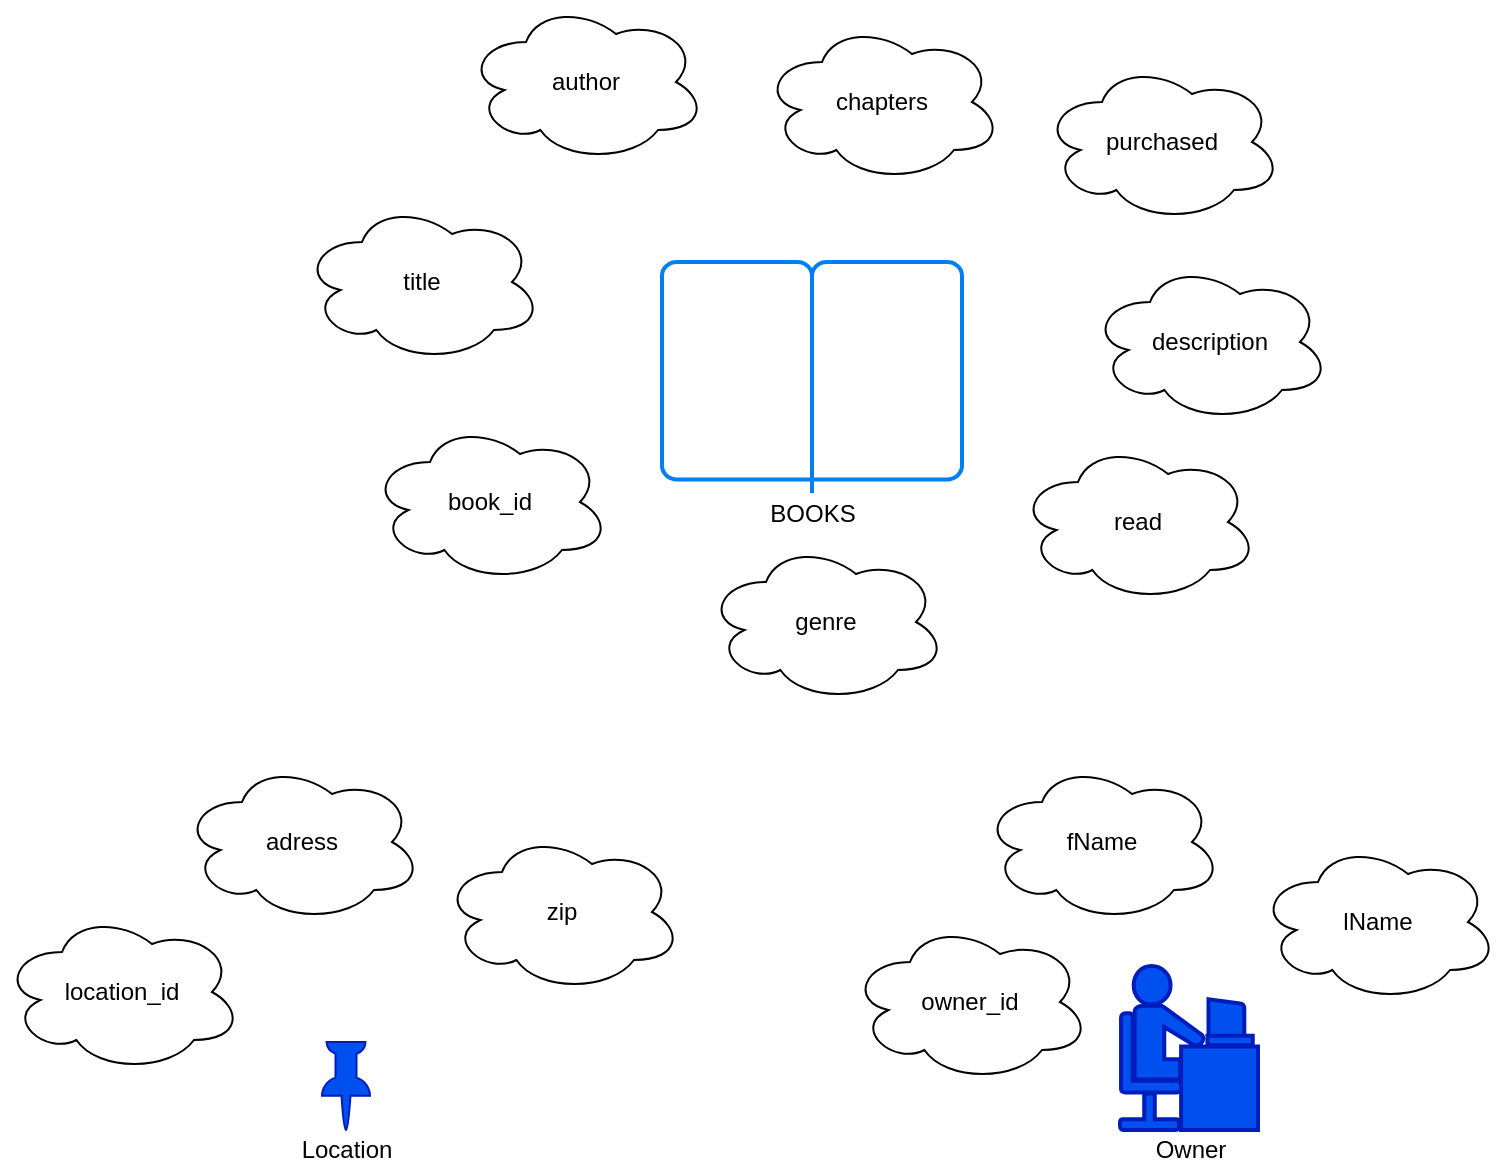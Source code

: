 <mxfile>
    <diagram id="9NxstFvH284EXf1doNHl" name="Define the Purpose">
        <mxGraphModel dx="1426" dy="846" grid="1" gridSize="10" guides="1" tooltips="1" connect="1" arrows="1" fold="1" page="1" pageScale="1" pageWidth="827" pageHeight="1169" math="0" shadow="0">
            <root>
                <mxCell id="0"/>
                <mxCell id="1" parent="0"/>
                <mxCell id="3" value="" style="html=1;verticalLabelPosition=bottom;align=center;labelBackgroundColor=#ffffff;verticalAlign=top;strokeWidth=2;strokeColor=#0080F0;shadow=0;dashed=0;shape=mxgraph.ios7.icons.book;" vertex="1" parent="1">
                    <mxGeometry x="380" y="260" width="150" height="115.5" as="geometry"/>
                </mxCell>
                <mxCell id="4" value="book_id" style="ellipse;shape=cloud;whiteSpace=wrap;html=1;" vertex="1" parent="1">
                    <mxGeometry x="234" y="340" width="120" height="80" as="geometry"/>
                </mxCell>
                <mxCell id="5" value="title" style="ellipse;shape=cloud;whiteSpace=wrap;html=1;" vertex="1" parent="1">
                    <mxGeometry x="200" y="230" width="120" height="80" as="geometry"/>
                </mxCell>
                <mxCell id="6" value="author" style="ellipse;shape=cloud;whiteSpace=wrap;html=1;" vertex="1" parent="1">
                    <mxGeometry x="282" y="130" width="120" height="80" as="geometry"/>
                </mxCell>
                <mxCell id="7" value="description" style="ellipse;shape=cloud;whiteSpace=wrap;html=1;" vertex="1" parent="1">
                    <mxGeometry x="594" y="260" width="120" height="80" as="geometry"/>
                </mxCell>
                <mxCell id="8" value="chapters" style="ellipse;shape=cloud;whiteSpace=wrap;html=1;" vertex="1" parent="1">
                    <mxGeometry x="430" y="140" width="120" height="80" as="geometry"/>
                </mxCell>
                <mxCell id="9" value="purchased" style="ellipse;shape=cloud;whiteSpace=wrap;html=1;" vertex="1" parent="1">
                    <mxGeometry x="570" y="160" width="120" height="80" as="geometry"/>
                </mxCell>
                <mxCell id="10" value="read" style="ellipse;shape=cloud;whiteSpace=wrap;html=1;" vertex="1" parent="1">
                    <mxGeometry x="558" y="350" width="120" height="80" as="geometry"/>
                </mxCell>
                <mxCell id="11" value="genre" style="ellipse;shape=cloud;whiteSpace=wrap;html=1;" vertex="1" parent="1">
                    <mxGeometry x="402" y="400" width="120" height="80" as="geometry"/>
                </mxCell>
                <mxCell id="VKfJsAfi58LwLJw5e9xL-12" value="" style="sketch=0;pointerEvents=1;shadow=0;dashed=0;html=1;strokeColor=#001DBC;fillColor=#0050ef;labelPosition=center;verticalLabelPosition=bottom;verticalAlign=top;outlineConnect=0;align=center;shape=mxgraph.office.concepts.pin;fontColor=#ffffff;" vertex="1" parent="1">
                    <mxGeometry x="210" y="650" width="24" height="44" as="geometry"/>
                </mxCell>
                <mxCell id="VKfJsAfi58LwLJw5e9xL-13" value="location_id" style="ellipse;shape=cloud;whiteSpace=wrap;html=1;" vertex="1" parent="1">
                    <mxGeometry x="50" y="585" width="120" height="80" as="geometry"/>
                </mxCell>
                <mxCell id="AjPqH36Vj3178GDOuISv-11" value="adress" style="ellipse;shape=cloud;whiteSpace=wrap;html=1;" vertex="1" parent="1">
                    <mxGeometry x="140" y="510" width="120" height="80" as="geometry"/>
                </mxCell>
                <mxCell id="AjPqH36Vj3178GDOuISv-12" value="zip" style="ellipse;shape=cloud;whiteSpace=wrap;html=1;" vertex="1" parent="1">
                    <mxGeometry x="270" y="545" width="120" height="80" as="geometry"/>
                </mxCell>
                <mxCell id="afX-RuqQk8BmnGGB_9x1-11" value="" style="shape=mxgraph.cisco.people.androgenous_person;html=1;pointerEvents=1;dashed=0;fillColor=#0050ef;strokeColor=#001DBC;strokeWidth=2;verticalLabelPosition=bottom;verticalAlign=top;align=center;outlineConnect=0;fontColor=#ffffff;" vertex="1" parent="1">
                    <mxGeometry x="609" y="612" width="69" height="82" as="geometry"/>
                </mxCell>
                <mxCell id="afX-RuqQk8BmnGGB_9x1-12" value="owner_id" style="ellipse;shape=cloud;whiteSpace=wrap;html=1;" vertex="1" parent="1">
                    <mxGeometry x="474" y="590" width="120" height="80" as="geometry"/>
                </mxCell>
                <mxCell id="afX-RuqQk8BmnGGB_9x1-13" value="fName" style="ellipse;shape=cloud;whiteSpace=wrap;html=1;" vertex="1" parent="1">
                    <mxGeometry x="540" y="510" width="120" height="80" as="geometry"/>
                </mxCell>
                <mxCell id="urf2nvcp7YCn_GNeYtgR-11" value="lName" style="ellipse;shape=cloud;whiteSpace=wrap;html=1;" vertex="1" parent="1">
                    <mxGeometry x="678" y="550" width="120" height="80" as="geometry"/>
                </mxCell>
                <mxCell id="rnt93TE5S0W4mZQci-J7-11" value="BOOKS" style="text;html=1;align=center;verticalAlign=middle;resizable=0;points=[];autosize=1;strokeColor=none;fillColor=none;" vertex="1" parent="1">
                    <mxGeometry x="425" y="375.5" width="60" height="20" as="geometry"/>
                </mxCell>
                <mxCell id="rnt93TE5S0W4mZQci-J7-12" value="Location" style="text;html=1;align=center;verticalAlign=middle;resizable=0;points=[];autosize=1;strokeColor=none;fillColor=none;" vertex="1" parent="1">
                    <mxGeometry x="192" y="694" width="60" height="20" as="geometry"/>
                </mxCell>
                <mxCell id="rnt93TE5S0W4mZQci-J7-13" value="Owner" style="text;html=1;align=center;verticalAlign=middle;resizable=0;points=[];autosize=1;strokeColor=none;fillColor=none;" vertex="1" parent="1">
                    <mxGeometry x="618.5" y="694" width="50" height="20" as="geometry"/>
                </mxCell>
            </root>
        </mxGraphModel>
    </diagram>
    <diagram id="-jC3xOtd37J_SN4_oQJF" name="Entity-Relationship Model">
        <mxGraphModel dx="853" dy="846" grid="1" gridSize="10" guides="1" tooltips="1" connect="1" arrows="1" fold="1" page="1" pageScale="1" pageWidth="827" pageHeight="1169" math="0" shadow="0">
            <root>
                <mxCell id="iR01km-0sqNDZLgaSOdG-0"/>
                <mxCell id="iR01km-0sqNDZLgaSOdG-1" parent="iR01km-0sqNDZLgaSOdG-0"/>
                <mxCell id="eirllRm_Po4OTcjVNEwi-20" style="edgeStyle=none;html=1;exitX=0.5;exitY=1;exitDx=0;exitDy=0;entryX=0.5;entryY=0;entryDx=0;entryDy=0;endArrow=ERone;endFill=0;" edge="1" parent="iR01km-0sqNDZLgaSOdG-1" source="htg9aAoqaMm_4eRdVR3d-0" target="htg9aAoqaMm_4eRdVR3d-2">
                    <mxGeometry relative="1" as="geometry"/>
                </mxCell>
                <mxCell id="eirllRm_Po4OTcjVNEwi-21" style="edgeStyle=none;html=1;exitX=0;exitY=0.5;exitDx=0;exitDy=0;entryX=1;entryY=0.5;entryDx=0;entryDy=0;endArrow=none;endFill=0;" edge="1" parent="iR01km-0sqNDZLgaSOdG-1" source="htg9aAoqaMm_4eRdVR3d-0" target="eirllRm_Po4OTcjVNEwi-8">
                    <mxGeometry relative="1" as="geometry"/>
                </mxCell>
                <mxCell id="eirllRm_Po4OTcjVNEwi-22" style="edgeStyle=none;html=1;exitX=0;exitY=0.25;exitDx=0;exitDy=0;entryX=0.95;entryY=0.763;entryDx=0;entryDy=0;entryPerimeter=0;endArrow=none;endFill=0;" edge="1" parent="iR01km-0sqNDZLgaSOdG-1" source="htg9aAoqaMm_4eRdVR3d-0" target="eirllRm_Po4OTcjVNEwi-9">
                    <mxGeometry relative="1" as="geometry"/>
                </mxCell>
                <mxCell id="eirllRm_Po4OTcjVNEwi-23" style="edgeStyle=none;html=1;exitX=0.25;exitY=0;exitDx=0;exitDy=0;entryX=1;entryY=1;entryDx=0;entryDy=0;endArrow=none;endFill=0;" edge="1" parent="iR01km-0sqNDZLgaSOdG-1" source="htg9aAoqaMm_4eRdVR3d-0" target="eirllRm_Po4OTcjVNEwi-10">
                    <mxGeometry relative="1" as="geometry"/>
                </mxCell>
                <mxCell id="eirllRm_Po4OTcjVNEwi-24" style="edgeStyle=none;html=1;exitX=0.5;exitY=0;exitDx=0;exitDy=0;endArrow=none;endFill=0;" edge="1" parent="iR01km-0sqNDZLgaSOdG-1" source="htg9aAoqaMm_4eRdVR3d-0" target="eirllRm_Po4OTcjVNEwi-12">
                    <mxGeometry relative="1" as="geometry"/>
                </mxCell>
                <mxCell id="eirllRm_Po4OTcjVNEwi-25" style="edgeStyle=none;html=1;exitX=0.75;exitY=0;exitDx=0;exitDy=0;entryX=0;entryY=1;entryDx=0;entryDy=0;endArrow=none;endFill=0;" edge="1" parent="iR01km-0sqNDZLgaSOdG-1" source="htg9aAoqaMm_4eRdVR3d-0" target="eirllRm_Po4OTcjVNEwi-11">
                    <mxGeometry relative="1" as="geometry"/>
                </mxCell>
                <mxCell id="eirllRm_Po4OTcjVNEwi-26" style="edgeStyle=none;html=1;exitX=1;exitY=0.25;exitDx=0;exitDy=0;entryX=0;entryY=1;entryDx=0;entryDy=0;endArrow=none;endFill=0;" edge="1" parent="iR01km-0sqNDZLgaSOdG-1" source="htg9aAoqaMm_4eRdVR3d-0" target="eirllRm_Po4OTcjVNEwi-13">
                    <mxGeometry relative="1" as="geometry"/>
                </mxCell>
                <mxCell id="eirllRm_Po4OTcjVNEwi-27" style="edgeStyle=none;html=1;exitX=1;exitY=0.5;exitDx=0;exitDy=0;entryX=0;entryY=0.5;entryDx=0;entryDy=0;endArrow=none;endFill=0;" edge="1" parent="iR01km-0sqNDZLgaSOdG-1" source="htg9aAoqaMm_4eRdVR3d-0" target="eirllRm_Po4OTcjVNEwi-14">
                    <mxGeometry relative="1" as="geometry"/>
                </mxCell>
                <mxCell id="eirllRm_Po4OTcjVNEwi-28" style="edgeStyle=none;html=1;exitX=1;exitY=0.75;exitDx=0;exitDy=0;entryX=0;entryY=0;entryDx=0;entryDy=0;endArrow=none;endFill=0;" edge="1" parent="iR01km-0sqNDZLgaSOdG-1" source="htg9aAoqaMm_4eRdVR3d-0" target="eirllRm_Po4OTcjVNEwi-16">
                    <mxGeometry relative="1" as="geometry"/>
                </mxCell>
                <mxCell id="htg9aAoqaMm_4eRdVR3d-0" value="book" style="rounded=0;whiteSpace=wrap;html=1;" vertex="1" parent="iR01km-0sqNDZLgaSOdG-1">
                    <mxGeometry x="354" y="150" width="120" height="60" as="geometry"/>
                </mxCell>
                <mxCell id="eirllRm_Po4OTcjVNEwi-17" style="edgeStyle=none;html=1;exitX=0.5;exitY=0;exitDx=0;exitDy=0;entryX=0.5;entryY=1;entryDx=0;entryDy=0;endArrow=ERmany;endFill=0;" edge="1" parent="iR01km-0sqNDZLgaSOdG-1" source="htg9aAoqaMm_4eRdVR3d-1" target="htg9aAoqaMm_4eRdVR3d-2">
                    <mxGeometry relative="1" as="geometry"/>
                </mxCell>
                <mxCell id="JOT-kGppih2utekKVV70-2" style="edgeStyle=none;html=1;exitX=0;exitY=0.25;exitDx=0;exitDy=0;entryX=1;entryY=0.5;entryDx=0;entryDy=0;startArrow=none;startFill=0;endArrow=none;endFill=0;" edge="1" parent="iR01km-0sqNDZLgaSOdG-1" source="htg9aAoqaMm_4eRdVR3d-1" target="JOT-kGppih2utekKVV70-1">
                    <mxGeometry relative="1" as="geometry"/>
                </mxCell>
                <mxCell id="JOT-kGppih2utekKVV70-3" style="edgeStyle=none;html=1;exitX=0;exitY=1;exitDx=0;exitDy=0;entryX=1;entryY=0;entryDx=0;entryDy=0;startArrow=none;startFill=0;endArrow=none;endFill=0;" edge="1" parent="iR01km-0sqNDZLgaSOdG-1" source="htg9aAoqaMm_4eRdVR3d-1" target="JOT-kGppih2utekKVV70-0">
                    <mxGeometry relative="1" as="geometry"/>
                </mxCell>
                <mxCell id="htg9aAoqaMm_4eRdVR3d-1" value="owner" style="rounded=0;whiteSpace=wrap;html=1;" vertex="1" parent="iR01km-0sqNDZLgaSOdG-1">
                    <mxGeometry x="354" y="390" width="120" height="60" as="geometry"/>
                </mxCell>
                <mxCell id="htg9aAoqaMm_4eRdVR3d-2" value="own" style="rhombus;whiteSpace=wrap;html=1;" vertex="1" parent="iR01km-0sqNDZLgaSOdG-1">
                    <mxGeometry x="374" y="260" width="80" height="80" as="geometry"/>
                </mxCell>
                <mxCell id="eirllRm_Po4OTcjVNEwi-8" value="book_id" style="ellipse;whiteSpace=wrap;html=1;" vertex="1" parent="iR01km-0sqNDZLgaSOdG-1">
                    <mxGeometry x="170" y="155" width="90" height="50" as="geometry"/>
                </mxCell>
                <mxCell id="eirllRm_Po4OTcjVNEwi-9" value="title" style="ellipse;whiteSpace=wrap;html=1;" vertex="1" parent="iR01km-0sqNDZLgaSOdG-1">
                    <mxGeometry x="210" y="100" width="90" height="50" as="geometry"/>
                </mxCell>
                <mxCell id="eirllRm_Po4OTcjVNEwi-10" value="author" style="ellipse;whiteSpace=wrap;html=1;" vertex="1" parent="iR01km-0sqNDZLgaSOdG-1">
                    <mxGeometry x="280" y="50" width="90" height="50" as="geometry"/>
                </mxCell>
                <mxCell id="eirllRm_Po4OTcjVNEwi-11" value="description" style="ellipse;whiteSpace=wrap;html=1;" vertex="1" parent="iR01km-0sqNDZLgaSOdG-1">
                    <mxGeometry x="459" y="50" width="90" height="50" as="geometry"/>
                </mxCell>
                <mxCell id="eirllRm_Po4OTcjVNEwi-12" value="genre" style="ellipse;whiteSpace=wrap;html=1;" vertex="1" parent="iR01km-0sqNDZLgaSOdG-1">
                    <mxGeometry x="369" y="20" width="90" height="50" as="geometry"/>
                </mxCell>
                <mxCell id="eirllRm_Po4OTcjVNEwi-13" value="chapters" style="ellipse;whiteSpace=wrap;html=1;" vertex="1" parent="iR01km-0sqNDZLgaSOdG-1">
                    <mxGeometry x="540" y="100" width="90" height="50" as="geometry"/>
                </mxCell>
                <mxCell id="eirllRm_Po4OTcjVNEwi-14" value="purchased" style="ellipse;whiteSpace=wrap;html=1;" vertex="1" parent="iR01km-0sqNDZLgaSOdG-1">
                    <mxGeometry x="610" y="155" width="90" height="50" as="geometry"/>
                </mxCell>
                <mxCell id="eirllRm_Po4OTcjVNEwi-16" value="read" style="ellipse;whiteSpace=wrap;html=1;" vertex="1" parent="iR01km-0sqNDZLgaSOdG-1">
                    <mxGeometry x="540" y="220" width="90" height="50" as="geometry"/>
                </mxCell>
                <mxCell id="PUPyH2FY59Nrht4lukK8-1" style="edgeStyle=none;html=1;exitX=0.5;exitY=0;exitDx=0;exitDy=0;entryX=0.5;entryY=1;entryDx=0;entryDy=0;endArrow=none;endFill=0;" edge="1" parent="iR01km-0sqNDZLgaSOdG-1" source="PUPyH2FY59Nrht4lukK8-0" target="htg9aAoqaMm_4eRdVR3d-1">
                    <mxGeometry relative="1" as="geometry"/>
                </mxCell>
                <mxCell id="PUPyH2FY59Nrht4lukK8-0" value="owner_id" style="ellipse;whiteSpace=wrap;html=1;" vertex="1" parent="iR01km-0sqNDZLgaSOdG-1">
                    <mxGeometry x="369" y="520" width="90" height="50" as="geometry"/>
                </mxCell>
                <mxCell id="JOT-kGppih2utekKVV70-0" value="fName" style="ellipse;whiteSpace=wrap;html=1;" vertex="1" parent="iR01km-0sqNDZLgaSOdG-1">
                    <mxGeometry x="250" y="470" width="90" height="50" as="geometry"/>
                </mxCell>
                <mxCell id="JOT-kGppih2utekKVV70-1" value="lName" style="ellipse;whiteSpace=wrap;html=1;" vertex="1" parent="iR01km-0sqNDZLgaSOdG-1">
                    <mxGeometry x="230" y="380" width="90" height="50" as="geometry"/>
                </mxCell>
                <mxCell id="i_ZDPnyoaNr3PxbYfSJi-3" style="edgeStyle=none;html=1;exitX=0;exitY=0;exitDx=0;exitDy=0;startArrow=none;startFill=0;endArrow=none;endFill=0;" edge="1" parent="iR01km-0sqNDZLgaSOdG-1" source="6jq9dwmDUbcM02CbTwe6-0" target="i_ZDPnyoaNr3PxbYfSJi-2">
                    <mxGeometry relative="1" as="geometry"/>
                </mxCell>
                <mxCell id="i_ZDPnyoaNr3PxbYfSJi-4" style="edgeStyle=none;html=1;exitX=0;exitY=0.5;exitDx=0;exitDy=0;entryX=1;entryY=0.5;entryDx=0;entryDy=0;startArrow=none;startFill=0;endArrow=none;endFill=0;" edge="1" parent="iR01km-0sqNDZLgaSOdG-1" source="6jq9dwmDUbcM02CbTwe6-0" target="i_ZDPnyoaNr3PxbYfSJi-1">
                    <mxGeometry relative="1" as="geometry"/>
                </mxCell>
                <mxCell id="i_ZDPnyoaNr3PxbYfSJi-5" style="edgeStyle=none;html=1;exitX=0;exitY=1;exitDx=0;exitDy=0;entryX=1;entryY=0;entryDx=0;entryDy=0;startArrow=none;startFill=0;endArrow=none;endFill=0;" edge="1" parent="iR01km-0sqNDZLgaSOdG-1" source="6jq9dwmDUbcM02CbTwe6-0" target="i_ZDPnyoaNr3PxbYfSJi-0">
                    <mxGeometry relative="1" as="geometry"/>
                </mxCell>
                <mxCell id="i_ZDPnyoaNr3PxbYfSJi-7" style="edgeStyle=none;html=1;exitX=1;exitY=0.5;exitDx=0;exitDy=0;startArrow=none;startFill=0;endArrow=ERmany;endFill=0;" edge="1" parent="iR01km-0sqNDZLgaSOdG-1" source="6jq9dwmDUbcM02CbTwe6-0" target="i_ZDPnyoaNr3PxbYfSJi-6">
                    <mxGeometry relative="1" as="geometry"/>
                </mxCell>
                <mxCell id="6jq9dwmDUbcM02CbTwe6-0" value="location" style="rounded=0;whiteSpace=wrap;html=1;" vertex="1" parent="iR01km-0sqNDZLgaSOdG-1">
                    <mxGeometry x="120" y="270" width="120" height="60" as="geometry"/>
                </mxCell>
                <mxCell id="i_ZDPnyoaNr3PxbYfSJi-0" value="location_id" style="ellipse;whiteSpace=wrap;html=1;" vertex="1" parent="iR01km-0sqNDZLgaSOdG-1">
                    <mxGeometry x="30" y="340" width="90" height="50" as="geometry"/>
                </mxCell>
                <mxCell id="i_ZDPnyoaNr3PxbYfSJi-1" value="adress" style="ellipse;whiteSpace=wrap;html=1;" vertex="1" parent="iR01km-0sqNDZLgaSOdG-1">
                    <mxGeometry x="10" y="275" width="90" height="50" as="geometry"/>
                </mxCell>
                <mxCell id="i_ZDPnyoaNr3PxbYfSJi-2" value="zip" style="ellipse;whiteSpace=wrap;html=1;" vertex="1" parent="iR01km-0sqNDZLgaSOdG-1">
                    <mxGeometry x="40" y="210" width="90" height="50" as="geometry"/>
                </mxCell>
                <mxCell id="i_ZDPnyoaNr3PxbYfSJi-8" style="edgeStyle=none;html=1;exitX=1;exitY=0;exitDx=0;exitDy=0;entryX=0;entryY=1;entryDx=0;entryDy=0;startArrow=none;startFill=0;endArrow=ERone;endFill=0;" edge="1" parent="iR01km-0sqNDZLgaSOdG-1" source="i_ZDPnyoaNr3PxbYfSJi-6" target="htg9aAoqaMm_4eRdVR3d-0">
                    <mxGeometry relative="1" as="geometry"/>
                </mxCell>
                <mxCell id="i_ZDPnyoaNr3PxbYfSJi-6" value="stores" style="rhombus;whiteSpace=wrap;html=1;" vertex="1" parent="iR01km-0sqNDZLgaSOdG-1">
                    <mxGeometry x="260" y="205" width="80" height="80" as="geometry"/>
                </mxCell>
            </root>
        </mxGraphModel>
    </diagram>
    <diagram name="UML" id="VsSAowcV8y3x_G9l6srC">
        <mxGraphModel dx="2253" dy="846" grid="1" gridSize="10" guides="1" tooltips="1" connect="1" arrows="1" fold="1" page="1" pageScale="1" pageWidth="827" pageHeight="1169" math="0" shadow="0">
            <root>
                <mxCell id="gJXymKL5uKNoW7XNcauP-0"/>
                <mxCell id="gJXymKL5uKNoW7XNcauP-1" parent="gJXymKL5uKNoW7XNcauP-0"/>
                <mxCell id="gJXymKL5uKNoW7XNcauP-2" value="books" style="swimlane;fontStyle=0;childLayout=stackLayout;horizontal=1;startSize=26;fillColor=none;horizontalStack=0;resizeParent=1;resizeParentMax=0;resizeLast=0;collapsible=1;marginBottom=0;" vertex="1" parent="gJXymKL5uKNoW7XNcauP-1">
                    <mxGeometry x="60" y="140" width="140" height="286" as="geometry"/>
                </mxCell>
                <mxCell id="gJXymKL5uKNoW7XNcauP-3" value="+ book_id: int" style="text;strokeColor=none;fillColor=none;align=left;verticalAlign=top;spacingLeft=4;spacingRight=4;overflow=hidden;rotatable=0;points=[[0,0.5],[1,0.5]];portConstraint=eastwest;" vertex="1" parent="gJXymKL5uKNoW7XNcauP-2">
                    <mxGeometry y="26" width="140" height="26" as="geometry"/>
                </mxCell>
                <mxCell id="gJXymKL5uKNoW7XNcauP-4" value="+ title: string" style="text;strokeColor=none;fillColor=none;align=left;verticalAlign=top;spacingLeft=4;spacingRight=4;overflow=hidden;rotatable=0;points=[[0,0.5],[1,0.5]];portConstraint=eastwest;" vertex="1" parent="gJXymKL5uKNoW7XNcauP-2">
                    <mxGeometry y="52" width="140" height="26" as="geometry"/>
                </mxCell>
                <mxCell id="gJXymKL5uKNoW7XNcauP-5" value="+ author: string" style="text;strokeColor=none;fillColor=none;align=left;verticalAlign=top;spacingLeft=4;spacingRight=4;overflow=hidden;rotatable=0;points=[[0,0.5],[1,0.5]];portConstraint=eastwest;" vertex="1" parent="gJXymKL5uKNoW7XNcauP-2">
                    <mxGeometry y="78" width="140" height="26" as="geometry"/>
                </mxCell>
                <mxCell id="gJXymKL5uKNoW7XNcauP-6" value="+ genre: string" style="text;strokeColor=none;fillColor=none;align=left;verticalAlign=top;spacingLeft=4;spacingRight=4;overflow=hidden;rotatable=0;points=[[0,0.5],[1,0.5]];portConstraint=eastwest;" vertex="1" parent="gJXymKL5uKNoW7XNcauP-2">
                    <mxGeometry y="104" width="140" height="26" as="geometry"/>
                </mxCell>
                <mxCell id="gJXymKL5uKNoW7XNcauP-7" value="+ description: string" style="text;strokeColor=none;fillColor=none;align=left;verticalAlign=top;spacingLeft=4;spacingRight=4;overflow=hidden;rotatable=0;points=[[0,0.5],[1,0.5]];portConstraint=eastwest;" vertex="1" parent="gJXymKL5uKNoW7XNcauP-2">
                    <mxGeometry y="130" width="140" height="26" as="geometry"/>
                </mxCell>
                <mxCell id="gJXymKL5uKNoW7XNcauP-8" value="+ chapters: string" style="text;strokeColor=none;fillColor=none;align=left;verticalAlign=top;spacingLeft=4;spacingRight=4;overflow=hidden;rotatable=0;points=[[0,0.5],[1,0.5]];portConstraint=eastwest;" vertex="1" parent="gJXymKL5uKNoW7XNcauP-2">
                    <mxGeometry y="156" width="140" height="26" as="geometry"/>
                </mxCell>
                <mxCell id="gJXymKL5uKNoW7XNcauP-9" value="+ purchased: string" style="text;strokeColor=none;fillColor=none;align=left;verticalAlign=top;spacingLeft=4;spacingRight=4;overflow=hidden;rotatable=0;points=[[0,0.5],[1,0.5]];portConstraint=eastwest;" vertex="1" parent="gJXymKL5uKNoW7XNcauP-2">
                    <mxGeometry y="182" width="140" height="26" as="geometry"/>
                </mxCell>
                <mxCell id="gJXymKL5uKNoW7XNcauP-10" value="+ read: boolean" style="text;strokeColor=none;fillColor=none;align=left;verticalAlign=top;spacingLeft=4;spacingRight=4;overflow=hidden;rotatable=0;points=[[0,0.5],[1,0.5]];portConstraint=eastwest;" vertex="1" parent="gJXymKL5uKNoW7XNcauP-2">
                    <mxGeometry y="208" width="140" height="26" as="geometry"/>
                </mxCell>
                <mxCell id="gJXymKL5uKNoW7XNcauP-11" value="+ fk_owner_id: int" style="text;strokeColor=none;fillColor=none;align=left;verticalAlign=top;spacingLeft=4;spacingRight=4;overflow=hidden;rotatable=0;points=[[0,0.5],[1,0.5]];portConstraint=eastwest;" vertex="1" parent="gJXymKL5uKNoW7XNcauP-2">
                    <mxGeometry y="234" width="140" height="26" as="geometry"/>
                </mxCell>
                <mxCell id="gJXymKL5uKNoW7XNcauP-12" value="+ fk_location_id: int" style="text;strokeColor=none;fillColor=none;align=left;verticalAlign=top;spacingLeft=4;spacingRight=4;overflow=hidden;rotatable=0;points=[[0,0.5],[1,0.5]];portConstraint=eastwest;" vertex="1" parent="gJXymKL5uKNoW7XNcauP-2">
                    <mxGeometry y="260" width="140" height="26" as="geometry"/>
                </mxCell>
                <mxCell id="gJXymKL5uKNoW7XNcauP-13" value="owner" style="swimlane;fontStyle=0;childLayout=stackLayout;horizontal=1;startSize=26;fillColor=none;horizontalStack=0;resizeParent=1;resizeParentMax=0;resizeLast=0;collapsible=1;marginBottom=0;" vertex="1" parent="gJXymKL5uKNoW7XNcauP-1">
                    <mxGeometry x="290" y="140" width="140" height="104" as="geometry"/>
                </mxCell>
                <mxCell id="gJXymKL5uKNoW7XNcauP-14" value="+ owner_id: int" style="text;strokeColor=none;fillColor=none;align=left;verticalAlign=top;spacingLeft=4;spacingRight=4;overflow=hidden;rotatable=0;points=[[0,0.5],[1,0.5]];portConstraint=eastwest;" vertex="1" parent="gJXymKL5uKNoW7XNcauP-13">
                    <mxGeometry y="26" width="140" height="26" as="geometry"/>
                </mxCell>
                <mxCell id="gJXymKL5uKNoW7XNcauP-15" value="+ fName: string" style="text;strokeColor=none;fillColor=none;align=left;verticalAlign=top;spacingLeft=4;spacingRight=4;overflow=hidden;rotatable=0;points=[[0,0.5],[1,0.5]];portConstraint=eastwest;" vertex="1" parent="gJXymKL5uKNoW7XNcauP-13">
                    <mxGeometry y="52" width="140" height="26" as="geometry"/>
                </mxCell>
                <mxCell id="gJXymKL5uKNoW7XNcauP-16" value="+ lName: string" style="text;strokeColor=none;fillColor=none;align=left;verticalAlign=top;spacingLeft=4;spacingRight=4;overflow=hidden;rotatable=0;points=[[0,0.5],[1,0.5]];portConstraint=eastwest;" vertex="1" parent="gJXymKL5uKNoW7XNcauP-13">
                    <mxGeometry y="78" width="140" height="26" as="geometry"/>
                </mxCell>
                <mxCell id="gJXymKL5uKNoW7XNcauP-17" style="edgeStyle=none;html=1;exitX=0;exitY=0.5;exitDx=0;exitDy=0;entryX=1;entryY=0.5;entryDx=0;entryDy=0;endArrow=ERmany;endFill=0;startArrow=ERone;startFill=0;" edge="1" parent="gJXymKL5uKNoW7XNcauP-1" source="gJXymKL5uKNoW7XNcauP-14" target="gJXymKL5uKNoW7XNcauP-3">
                    <mxGeometry relative="1" as="geometry">
                        <Array as="points">
                            <mxPoint x="240" y="179"/>
                            <mxPoint x="250" y="179"/>
                        </Array>
                    </mxGeometry>
                </mxCell>
                <mxCell id="gJXymKL5uKNoW7XNcauP-18" value="location" style="swimlane;fontStyle=0;childLayout=stackLayout;horizontal=1;startSize=26;fillColor=none;horizontalStack=0;resizeParent=1;resizeParentMax=0;resizeLast=0;collapsible=1;marginBottom=0;" vertex="1" parent="gJXymKL5uKNoW7XNcauP-1">
                    <mxGeometry x="-130" y="140" width="140" height="104" as="geometry"/>
                </mxCell>
                <mxCell id="gJXymKL5uKNoW7XNcauP-19" value="+ location_id: int" style="text;strokeColor=none;fillColor=none;align=left;verticalAlign=top;spacingLeft=4;spacingRight=4;overflow=hidden;rotatable=0;points=[[0,0.5],[1,0.5]];portConstraint=eastwest;" vertex="1" parent="gJXymKL5uKNoW7XNcauP-18">
                    <mxGeometry y="26" width="140" height="26" as="geometry"/>
                </mxCell>
                <mxCell id="gJXymKL5uKNoW7XNcauP-20" value="+ adress: string" style="text;strokeColor=none;fillColor=none;align=left;verticalAlign=top;spacingLeft=4;spacingRight=4;overflow=hidden;rotatable=0;points=[[0,0.5],[1,0.5]];portConstraint=eastwest;" vertex="1" parent="gJXymKL5uKNoW7XNcauP-18">
                    <mxGeometry y="52" width="140" height="26" as="geometry"/>
                </mxCell>
                <mxCell id="gJXymKL5uKNoW7XNcauP-21" value="+ zip: int" style="text;strokeColor=none;fillColor=none;align=left;verticalAlign=top;spacingLeft=4;spacingRight=4;overflow=hidden;rotatable=0;points=[[0,0.5],[1,0.5]];portConstraint=eastwest;" vertex="1" parent="gJXymKL5uKNoW7XNcauP-18">
                    <mxGeometry y="78" width="140" height="26" as="geometry"/>
                </mxCell>
                <mxCell id="gJXymKL5uKNoW7XNcauP-23" style="edgeStyle=none;html=1;exitX=1;exitY=0.5;exitDx=0;exitDy=0;startArrow=none;startFill=0;endArrow=none;endFill=0;" edge="1" parent="gJXymKL5uKNoW7XNcauP-1" source="gJXymKL5uKNoW7XNcauP-12">
                    <mxGeometry relative="1" as="geometry">
                        <mxPoint x="200" y="413" as="targetPoint"/>
                    </mxGeometry>
                </mxCell>
                <mxCell id="RNaUJsR-DVk_5bMONtRh-0" style="edgeStyle=none;html=1;exitX=1;exitY=0.5;exitDx=0;exitDy=0;entryX=0;entryY=0.5;entryDx=0;entryDy=0;startArrow=ERone;startFill=0;endArrow=ERmany;endFill=0;" edge="1" parent="gJXymKL5uKNoW7XNcauP-1" source="gJXymKL5uKNoW7XNcauP-19" target="gJXymKL5uKNoW7XNcauP-3">
                    <mxGeometry relative="1" as="geometry"/>
                </mxCell>
            </root>
        </mxGraphModel>
    </diagram>
    <diagram id="Ysltn1Xqjg_114Hhejhh" name="Refine &amp; Normalize">
        <mxGraphModel dx="1426" dy="846" grid="1" gridSize="10" guides="1" tooltips="1" connect="1" arrows="1" fold="1" page="1" pageScale="1" pageWidth="827" pageHeight="1169" math="0" shadow="0">
            <root>
                <mxCell id="8uzTGBk1NfXG_RLf36IM-0"/>
                <mxCell id="8uzTGBk1NfXG_RLf36IM-1" parent="8uzTGBk1NfXG_RLf36IM-0"/>
                <mxCell id="8uzTGBk1NfXG_RLf36IM-2" value="books" style="swimlane;fontStyle=0;childLayout=stackLayout;horizontal=1;startSize=26;fillColor=#1ba1e2;horizontalStack=0;resizeParent=1;resizeParentMax=0;resizeLast=0;collapsible=1;marginBottom=0;fontColor=#ffffff;strokeColor=#006EAF;" vertex="1" parent="8uzTGBk1NfXG_RLf36IM-1">
                    <mxGeometry x="60" y="140" width="140" height="286" as="geometry"/>
                </mxCell>
                <mxCell id="8uzTGBk1NfXG_RLf36IM-3" value="+ pk_book_id: int" style="text;strokeColor=none;fillColor=none;align=left;verticalAlign=top;spacingLeft=4;spacingRight=4;overflow=hidden;rotatable=0;points=[[0,0.5],[1,0.5]];portConstraint=eastwest;" vertex="1" parent="8uzTGBk1NfXG_RLf36IM-2">
                    <mxGeometry y="26" width="140" height="26" as="geometry"/>
                </mxCell>
                <mxCell id="8uzTGBk1NfXG_RLf36IM-4" value="+ title: string" style="text;strokeColor=none;fillColor=none;align=left;verticalAlign=top;spacingLeft=4;spacingRight=4;overflow=hidden;rotatable=0;points=[[0,0.5],[1,0.5]];portConstraint=eastwest;" vertex="1" parent="8uzTGBk1NfXG_RLf36IM-2">
                    <mxGeometry y="52" width="140" height="26" as="geometry"/>
                </mxCell>
                <mxCell id="8uzTGBk1NfXG_RLf36IM-5" value="+ author: string" style="text;strokeColor=none;fillColor=none;align=left;verticalAlign=top;spacingLeft=4;spacingRight=4;overflow=hidden;rotatable=0;points=[[0,0.5],[1,0.5]];portConstraint=eastwest;" vertex="1" parent="8uzTGBk1NfXG_RLf36IM-2">
                    <mxGeometry y="78" width="140" height="26" as="geometry"/>
                </mxCell>
                <mxCell id="4H3EOQOVaQzsomSAoGdP-0" value="+ genre: string" style="text;strokeColor=none;fillColor=none;align=left;verticalAlign=top;spacingLeft=4;spacingRight=4;overflow=hidden;rotatable=0;points=[[0,0.5],[1,0.5]];portConstraint=eastwest;" vertex="1" parent="8uzTGBk1NfXG_RLf36IM-2">
                    <mxGeometry y="104" width="140" height="26" as="geometry"/>
                </mxCell>
                <mxCell id="4H3EOQOVaQzsomSAoGdP-1" value="+ description: string" style="text;strokeColor=none;fillColor=none;align=left;verticalAlign=top;spacingLeft=4;spacingRight=4;overflow=hidden;rotatable=0;points=[[0,0.5],[1,0.5]];portConstraint=eastwest;" vertex="1" parent="8uzTGBk1NfXG_RLf36IM-2">
                    <mxGeometry y="130" width="140" height="26" as="geometry"/>
                </mxCell>
                <mxCell id="4H3EOQOVaQzsomSAoGdP-2" value="+ chapters: string" style="text;strokeColor=none;fillColor=none;align=left;verticalAlign=top;spacingLeft=4;spacingRight=4;overflow=hidden;rotatable=0;points=[[0,0.5],[1,0.5]];portConstraint=eastwest;" vertex="1" parent="8uzTGBk1NfXG_RLf36IM-2">
                    <mxGeometry y="156" width="140" height="26" as="geometry"/>
                </mxCell>
                <mxCell id="4H3EOQOVaQzsomSAoGdP-3" value="+ purchased: string" style="text;strokeColor=none;fillColor=none;align=left;verticalAlign=top;spacingLeft=4;spacingRight=4;overflow=hidden;rotatable=0;points=[[0,0.5],[1,0.5]];portConstraint=eastwest;" vertex="1" parent="8uzTGBk1NfXG_RLf36IM-2">
                    <mxGeometry y="182" width="140" height="26" as="geometry"/>
                </mxCell>
                <mxCell id="4H3EOQOVaQzsomSAoGdP-4" value="+ read: boolean" style="text;strokeColor=none;fillColor=none;align=left;verticalAlign=top;spacingLeft=4;spacingRight=4;overflow=hidden;rotatable=0;points=[[0,0.5],[1,0.5]];portConstraint=eastwest;" vertex="1" parent="8uzTGBk1NfXG_RLf36IM-2">
                    <mxGeometry y="208" width="140" height="26" as="geometry"/>
                </mxCell>
                <mxCell id="SeeTeO7wtdPQes8pMEr3-4" value="+ fk_owner_id: int" style="text;strokeColor=#005700;fillColor=#008a00;align=left;verticalAlign=top;spacingLeft=4;spacingRight=4;overflow=hidden;rotatable=0;points=[[0,0.5],[1,0.5]];portConstraint=eastwest;fontColor=#ffffff;" vertex="1" parent="8uzTGBk1NfXG_RLf36IM-2">
                    <mxGeometry y="234" width="140" height="26" as="geometry"/>
                </mxCell>
                <mxCell id="4H3EOQOVaQzsomSAoGdP-5" value="+ fk_location_id: int" style="text;strokeColor=#005700;fillColor=#008a00;align=left;verticalAlign=top;spacingLeft=4;spacingRight=4;overflow=hidden;rotatable=0;points=[[0,0.5],[1,0.5]];portConstraint=eastwest;fontColor=#ffffff;" vertex="1" parent="8uzTGBk1NfXG_RLf36IM-2">
                    <mxGeometry y="260" width="140" height="26" as="geometry"/>
                </mxCell>
                <mxCell id="bdTRYASZzFCrLZtpjIcv-0" value="owner" style="swimlane;fontStyle=0;childLayout=stackLayout;horizontal=1;startSize=26;fillColor=#008a00;horizontalStack=0;resizeParent=1;resizeParentMax=0;resizeLast=0;collapsible=1;marginBottom=0;fontColor=#ffffff;strokeColor=#005700;" vertex="1" parent="8uzTGBk1NfXG_RLf36IM-1">
                    <mxGeometry x="280" y="140" width="140" height="104" as="geometry"/>
                </mxCell>
                <mxCell id="bdTRYASZzFCrLZtpjIcv-1" value="+ owner_id: int" style="text;strokeColor=none;fillColor=none;align=left;verticalAlign=top;spacingLeft=4;spacingRight=4;overflow=hidden;rotatable=0;points=[[0,0.5],[1,0.5]];portConstraint=eastwest;" vertex="1" parent="bdTRYASZzFCrLZtpjIcv-0">
                    <mxGeometry y="26" width="140" height="26" as="geometry"/>
                </mxCell>
                <mxCell id="bdTRYASZzFCrLZtpjIcv-2" value="+ fName: string" style="text;strokeColor=none;fillColor=none;align=left;verticalAlign=top;spacingLeft=4;spacingRight=4;overflow=hidden;rotatable=0;points=[[0,0.5],[1,0.5]];portConstraint=eastwest;" vertex="1" parent="bdTRYASZzFCrLZtpjIcv-0">
                    <mxGeometry y="52" width="140" height="26" as="geometry"/>
                </mxCell>
                <mxCell id="bdTRYASZzFCrLZtpjIcv-3" value="+ lName: string" style="text;strokeColor=none;fillColor=none;align=left;verticalAlign=top;spacingLeft=4;spacingRight=4;overflow=hidden;rotatable=0;points=[[0,0.5],[1,0.5]];portConstraint=eastwest;" vertex="1" parent="bdTRYASZzFCrLZtpjIcv-0">
                    <mxGeometry y="78" width="140" height="26" as="geometry"/>
                </mxCell>
                <mxCell id="bdTRYASZzFCrLZtpjIcv-5" style="edgeStyle=none;html=1;exitX=0;exitY=0.5;exitDx=0;exitDy=0;entryX=1;entryY=0.5;entryDx=0;entryDy=0;endArrow=ERmany;endFill=0;startArrow=ERone;startFill=0;" edge="1" parent="8uzTGBk1NfXG_RLf36IM-1" source="bdTRYASZzFCrLZtpjIcv-1" target="SeeTeO7wtdPQes8pMEr3-4">
                    <mxGeometry relative="1" as="geometry">
                        <Array as="points">
                            <mxPoint x="240" y="179"/>
                            <mxPoint x="240" y="387"/>
                        </Array>
                    </mxGeometry>
                </mxCell>
                <mxCell id="SeeTeO7wtdPQes8pMEr3-0" value="location" style="swimlane;fontStyle=0;childLayout=stackLayout;horizontal=1;startSize=26;fillColor=#008a00;horizontalStack=0;resizeParent=1;resizeParentMax=0;resizeLast=0;collapsible=1;marginBottom=0;fontColor=#ffffff;strokeColor=#005700;" vertex="1" parent="8uzTGBk1NfXG_RLf36IM-1">
                    <mxGeometry x="280" y="322" width="140" height="104" as="geometry"/>
                </mxCell>
                <mxCell id="SeeTeO7wtdPQes8pMEr3-1" value="+ location_id: int" style="text;strokeColor=none;fillColor=none;align=left;verticalAlign=top;spacingLeft=4;spacingRight=4;overflow=hidden;rotatable=0;points=[[0,0.5],[1,0.5]];portConstraint=eastwest;" vertex="1" parent="SeeTeO7wtdPQes8pMEr3-0">
                    <mxGeometry y="26" width="140" height="26" as="geometry"/>
                </mxCell>
                <mxCell id="SeeTeO7wtdPQes8pMEr3-2" value="+ adress: string" style="text;strokeColor=none;fillColor=none;align=left;verticalAlign=top;spacingLeft=4;spacingRight=4;overflow=hidden;rotatable=0;points=[[0,0.5],[1,0.5]];portConstraint=eastwest;" vertex="1" parent="SeeTeO7wtdPQes8pMEr3-0">
                    <mxGeometry y="52" width="140" height="26" as="geometry"/>
                </mxCell>
                <mxCell id="SeeTeO7wtdPQes8pMEr3-3" value="+ zip: int" style="text;strokeColor=none;fillColor=none;align=left;verticalAlign=top;spacingLeft=4;spacingRight=4;overflow=hidden;rotatable=0;points=[[0,0.5],[1,0.5]];portConstraint=eastwest;" vertex="1" parent="SeeTeO7wtdPQes8pMEr3-0">
                    <mxGeometry y="78" width="140" height="26" as="geometry"/>
                </mxCell>
                <mxCell id="SeeTeO7wtdPQes8pMEr3-5" style="edgeStyle=none;html=1;exitX=0;exitY=0.5;exitDx=0;exitDy=0;startArrow=ERone;startFill=0;endArrow=ERmany;endFill=0;entryX=1;entryY=0.5;entryDx=0;entryDy=0;" edge="1" parent="8uzTGBk1NfXG_RLf36IM-1" source="SeeTeO7wtdPQes8pMEr3-1" target="4H3EOQOVaQzsomSAoGdP-5">
                    <mxGeometry relative="1" as="geometry">
                        <mxPoint x="220" y="440" as="targetPoint"/>
                        <Array as="points">
                            <mxPoint x="260" y="360"/>
                            <mxPoint x="260" y="413"/>
                        </Array>
                    </mxGeometry>
                </mxCell>
                <mxCell id="SeeTeO7wtdPQes8pMEr3-6" style="edgeStyle=none;html=1;exitX=1;exitY=0.5;exitDx=0;exitDy=0;startArrow=none;startFill=0;endArrow=none;endFill=0;" edge="1" parent="8uzTGBk1NfXG_RLf36IM-1" source="4H3EOQOVaQzsomSAoGdP-5">
                    <mxGeometry relative="1" as="geometry">
                        <mxPoint x="200" y="413" as="targetPoint"/>
                    </mxGeometry>
                </mxCell>
            </root>
        </mxGraphModel>
    </diagram>
</mxfile>